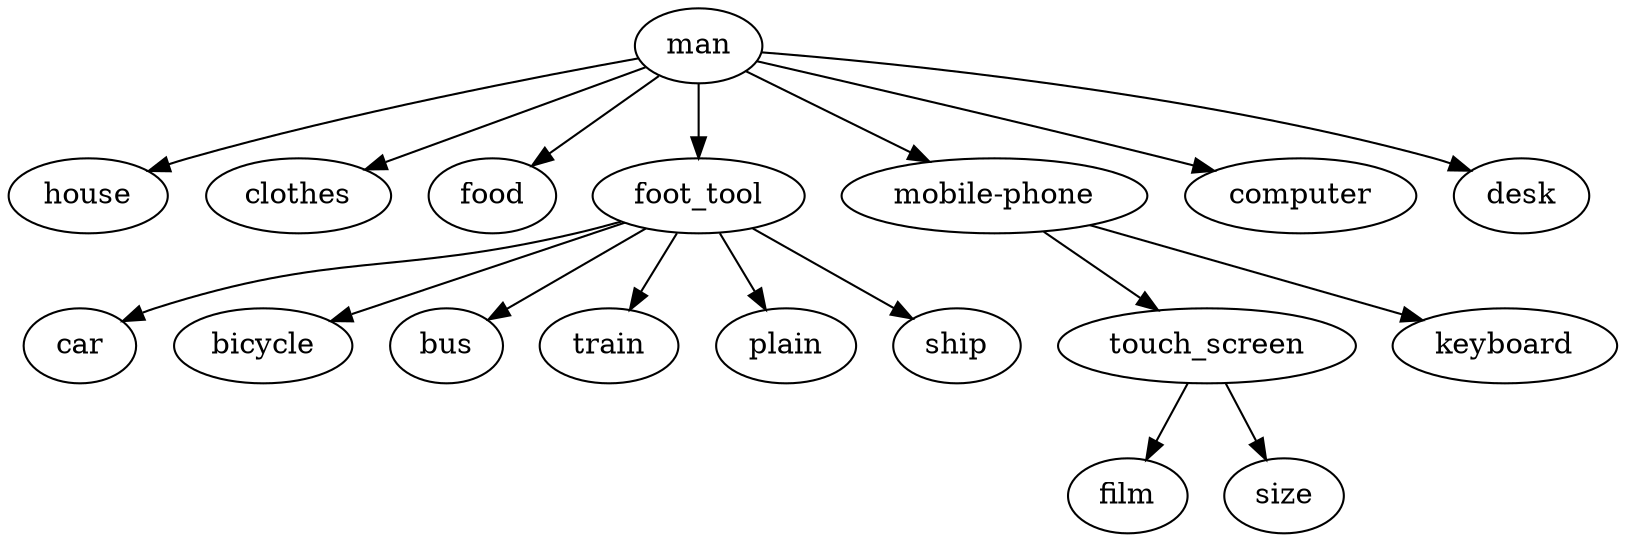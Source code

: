 digraph g
{
        man -> house;
        man -> clothes;
        man -> food;
        man -> foot_tool;
        foot_tool -> car;
        foot_tool -> bicycle;
        foot_tool -> bus;
        foot_tool -> train;
        foot_tool -> plain;
        foot_tool -> ship;
        
        man -> mobile_phone;
        man -> computer;
        man -> desk;
        
        mobile_phone[label="mobile-phone"];
        mobile_phone -> touch_screen;
        touch_screen -> film;
        touch_screen -> size;
        mobile_phone -> keyboard;
        
}
